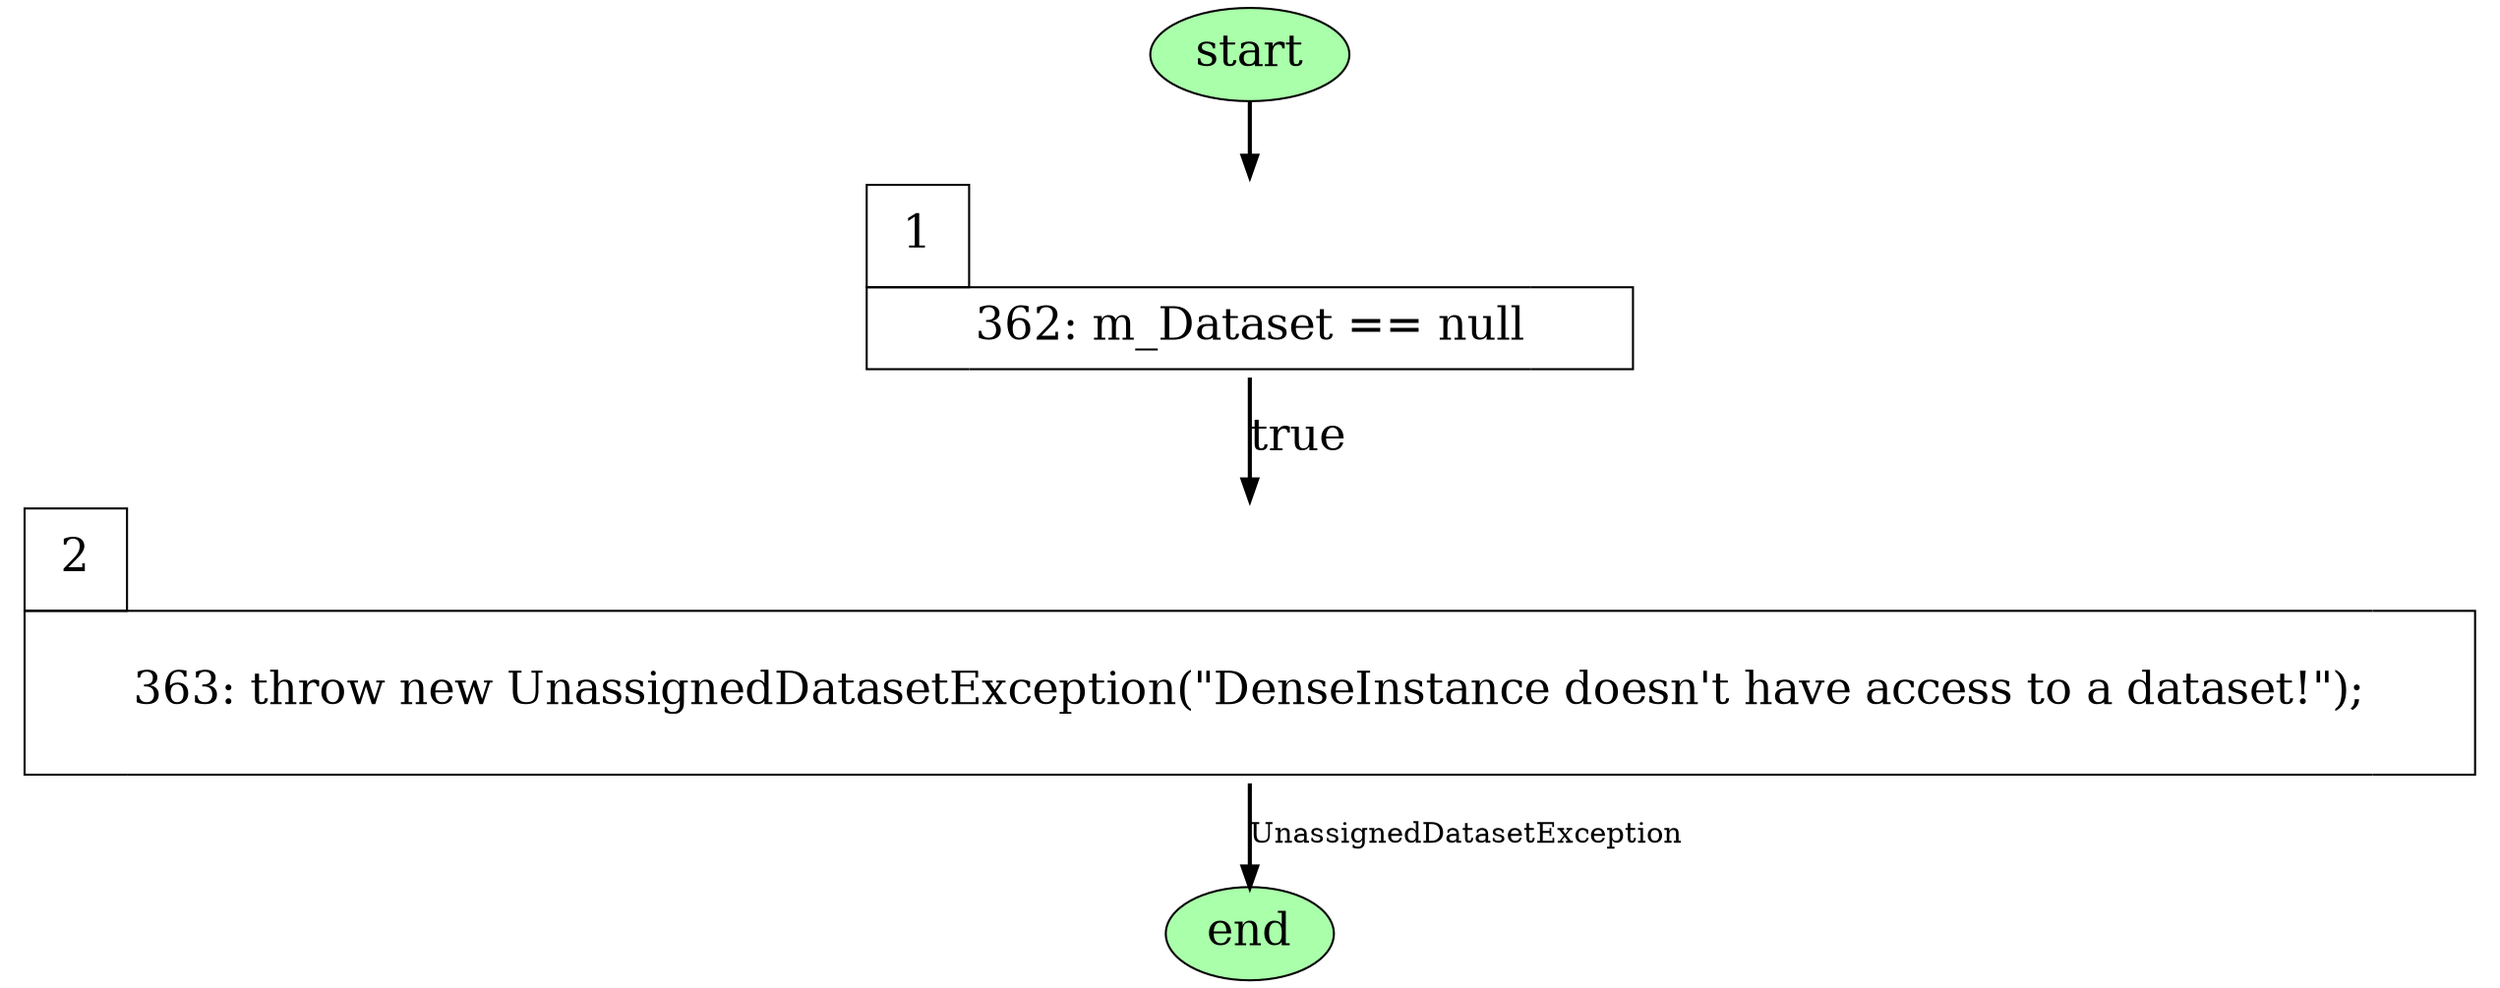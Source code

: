 // F:\OpenUnderstand\cfg_generator\src\..\test_output\AbstractInstance\numClasses\numClasses
digraph {
	node [shape=none]
	start [fillcolor="#aaffaa" fontsize=22 shape=oval style=filled]
	1 [label=<<FONT POINT-SIZE="22">
<TABLE BORDER="0" CELLBORDER="1" CELLSPACING="0">
<tr>
<td width="50" height="50" fixedsize="true">2</td>
<td width="9" height="9" fixedsize="true" style="invis"></td>
<td width="9" height="9" fixedsize="true" style="invis"></td>
</tr>
<tr>
<td width="50" height="80" fixedsize="true" sides="tlb"></td>
<td width="50" height="80" fixedsize="false" sides="bt" PORT="here">363: throw new UnassignedDatasetException(
&quot;DenseInstance doesn&#x27;t have access to a dataset!&quot;);<br align="left"/>
</td>
<td width="50" height="80" fixedsize="true" sides="brt"></td>
</tr>
</TABLE>
</FONT>>]
	0 [label=<<FONT POINT-SIZE="22">
<TABLE BORDER="0" CELLBORDER="1" CELLSPACING="0">
<tr>
<td width="50" height="50" fixedsize="true">1</td>
<td width="9" height="9" fixedsize="true" style="invis"></td>
<td width="9" height="9" fixedsize="true" style="invis"></td>
</tr>
<tr>
<td width="50" height="40" fixedsize="true" sides="tlb"></td>
<td width="50" height="40" fixedsize="false" sides="bt" PORT="here">362: m_Dataset == null<br align="left"/>
</td>
<td width="50" height="40" fixedsize="true" sides="brt"></td>
</tr>
</TABLE>
</FONT>>]
	end [fillcolor="#aaffaa" fontsize=22 shape=oval style=filled]
	0 -> 1 [label=true fontsize=22 penwidth=2]
	start -> 0 [penwidth=2]
	1 -> end [label=UnassignedDatasetException penwidth=2]
}
